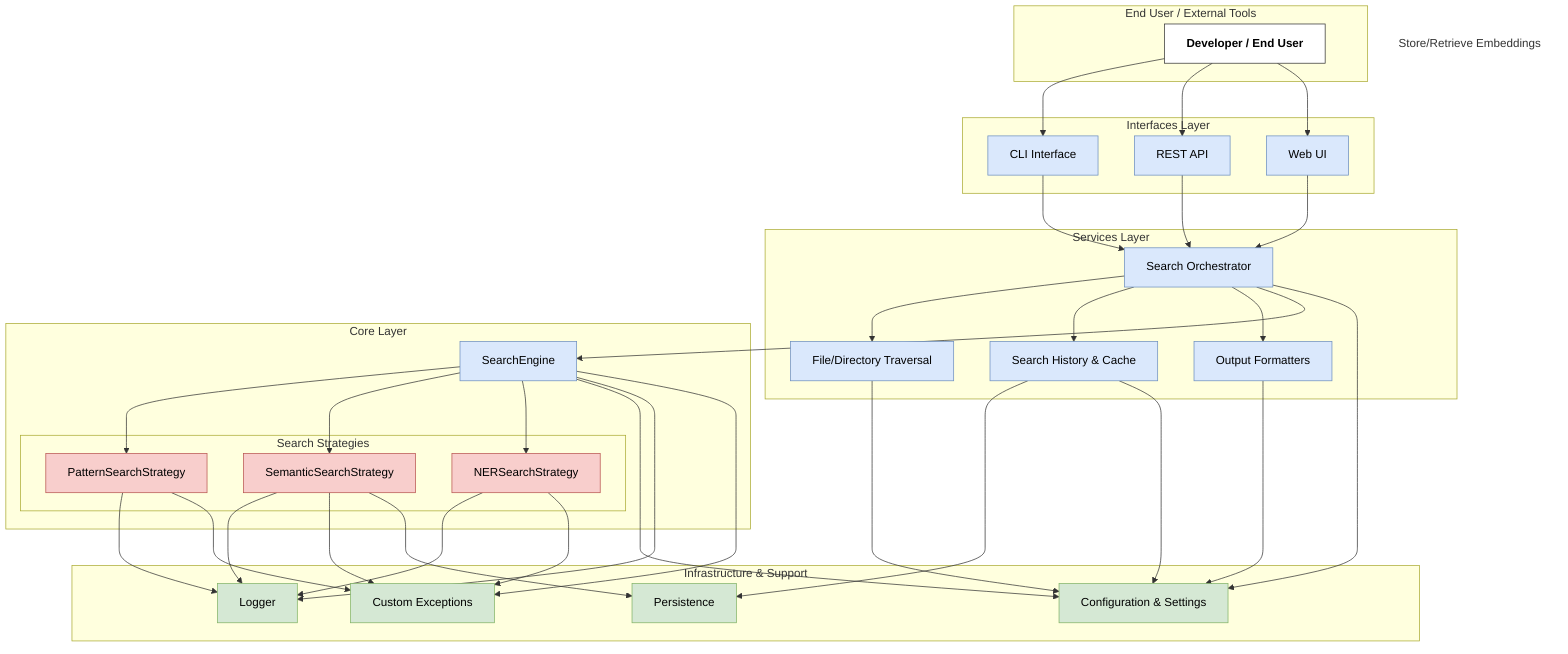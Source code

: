 ---
config:
  layout: fixed
---
flowchart TB
 subgraph subGraph0["End User / External Tools"]
        A1["Developer / End User"]
  end
 subgraph subGraph1["Interfaces Layer"]
        CLI["CLI Interface"]
        REST["REST API"]
        WEB["Web UI"]
  end
 subgraph subGraph2["Services Layer"]
        ORCH["Search Orchestrator"]
        FILETRAV["File/Directory Traversal"]
        CACHE["Search History & Cache"]
        OUTFMT["Output Formatters"]
  end
 subgraph subGraph3["Search Strategies"]
        PATT["PatternSearchStrategy"]
        SEM["SemanticSearchStrategy"]
        NER["NERSearchStrategy"]
  end
 subgraph subGraph4["Core Layer"]
        SE["SearchEngine"]
        subGraph3
  end
 subgraph subGraph5["Infrastructure & Support"]
        CONFIG["Configuration & Settings"]
        LOG["Logger"]
        PERSIST["Persistence"]
        EXCEPT["Custom Exceptions"]
  end
    A1 --> CLI & REST & WEB
    CLI --> ORCH
    REST --> ORCH
    WEB --> ORCH
    ORCH --> FILETRAV & CACHE & OUTFMT & SE & CONFIG
    SE --> PATT & SEM & NER & CONFIG & LOG & EXCEPT
    FILETRAV --> CONFIG
    CACHE --> PERSIST & CONFIG
    PATT --> LOG & EXCEPT
    SEM --> LOG & EXCEPT & PERSIST
    NER --> LOG & EXCEPT
    OUTFMT --> CONFIG
    n1["Store/Retrieve Embeddings"]
    n1@{ shape: text}
     A1:::entity
     CLI:::component
     REST:::component
     WEB:::component
     ORCH:::component
     FILETRAV:::component
     CACHE:::component
     OUTFMT:::component
     PATT:::searchClass
     SEM:::searchClass
     NER:::searchClass
     SE:::component
     CONFIG:::infrastructure
     LOG:::infrastructure
     PERSIST:::infrastructure
     EXCEPT:::infrastructure
    classDef entity fill:#fff,stroke:#333,stroke-width:1px,color:#000,font-weight:bold
    classDef component fill:#dae8fc,stroke:#6c8ebf,stroke-width:1px,color:#000
    classDef searchClass fill:#f8cecc,stroke:#b85450,stroke-width:1px,color:#000
    classDef infrastructure fill:#d5e8d4,stroke:#82b366,stroke-width:1px,color:#000